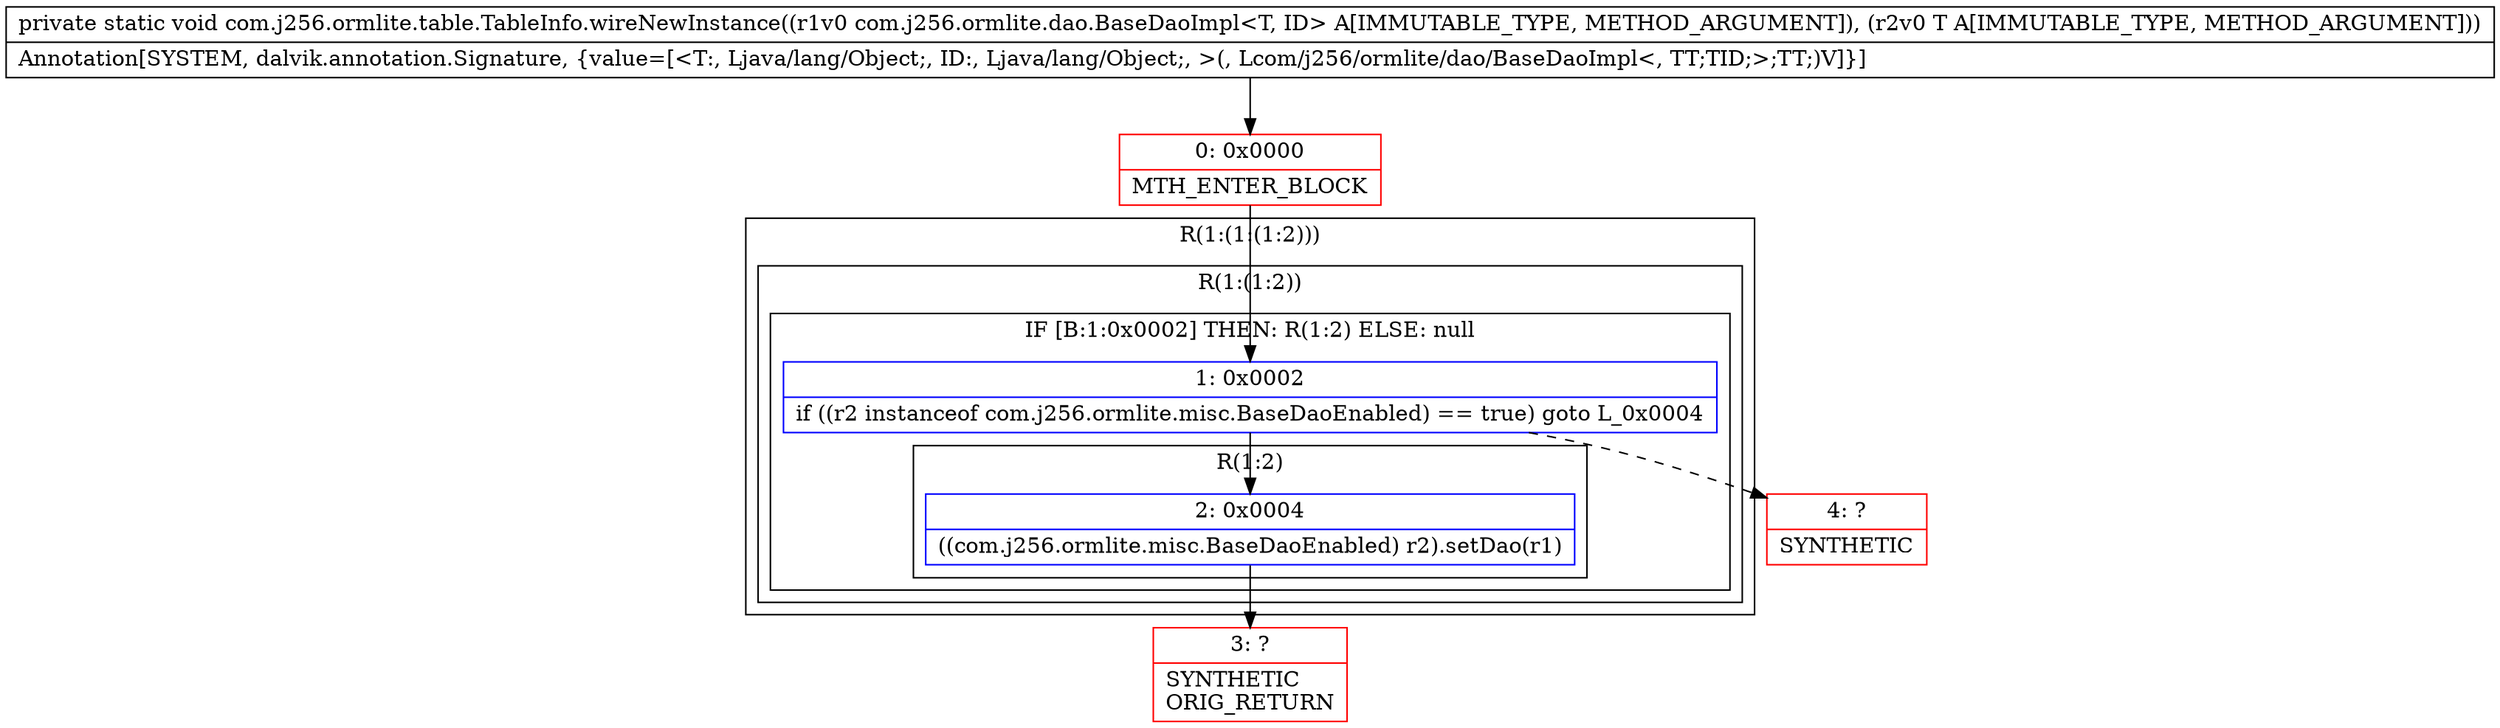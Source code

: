digraph "CFG forcom.j256.ormlite.table.TableInfo.wireNewInstance(Lcom\/j256\/ormlite\/dao\/BaseDaoImpl;Ljava\/lang\/Object;)V" {
subgraph cluster_Region_1046407261 {
label = "R(1:(1:(1:2)))";
node [shape=record,color=blue];
subgraph cluster_Region_1663809900 {
label = "R(1:(1:2))";
node [shape=record,color=blue];
subgraph cluster_IfRegion_299227014 {
label = "IF [B:1:0x0002] THEN: R(1:2) ELSE: null";
node [shape=record,color=blue];
Node_1 [shape=record,label="{1\:\ 0x0002|if ((r2 instanceof com.j256.ormlite.misc.BaseDaoEnabled) == true) goto L_0x0004\l}"];
subgraph cluster_Region_1498311751 {
label = "R(1:2)";
node [shape=record,color=blue];
Node_2 [shape=record,label="{2\:\ 0x0004|((com.j256.ormlite.misc.BaseDaoEnabled) r2).setDao(r1)\l}"];
}
}
}
}
Node_0 [shape=record,color=red,label="{0\:\ 0x0000|MTH_ENTER_BLOCK\l}"];
Node_3 [shape=record,color=red,label="{3\:\ ?|SYNTHETIC\lORIG_RETURN\l}"];
Node_4 [shape=record,color=red,label="{4\:\ ?|SYNTHETIC\l}"];
MethodNode[shape=record,label="{private static void com.j256.ormlite.table.TableInfo.wireNewInstance((r1v0 com.j256.ormlite.dao.BaseDaoImpl\<T, ID\> A[IMMUTABLE_TYPE, METHOD_ARGUMENT]), (r2v0 T A[IMMUTABLE_TYPE, METHOD_ARGUMENT]))  | Annotation[SYSTEM, dalvik.annotation.Signature, \{value=[\<T:, Ljava\/lang\/Object;, ID:, Ljava\/lang\/Object;, \>(, Lcom\/j256\/ormlite\/dao\/BaseDaoImpl\<, TT;TID;\>;TT;)V]\}]\l}"];
MethodNode -> Node_0;
Node_1 -> Node_2;
Node_1 -> Node_4[style=dashed];
Node_2 -> Node_3;
Node_0 -> Node_1;
}

